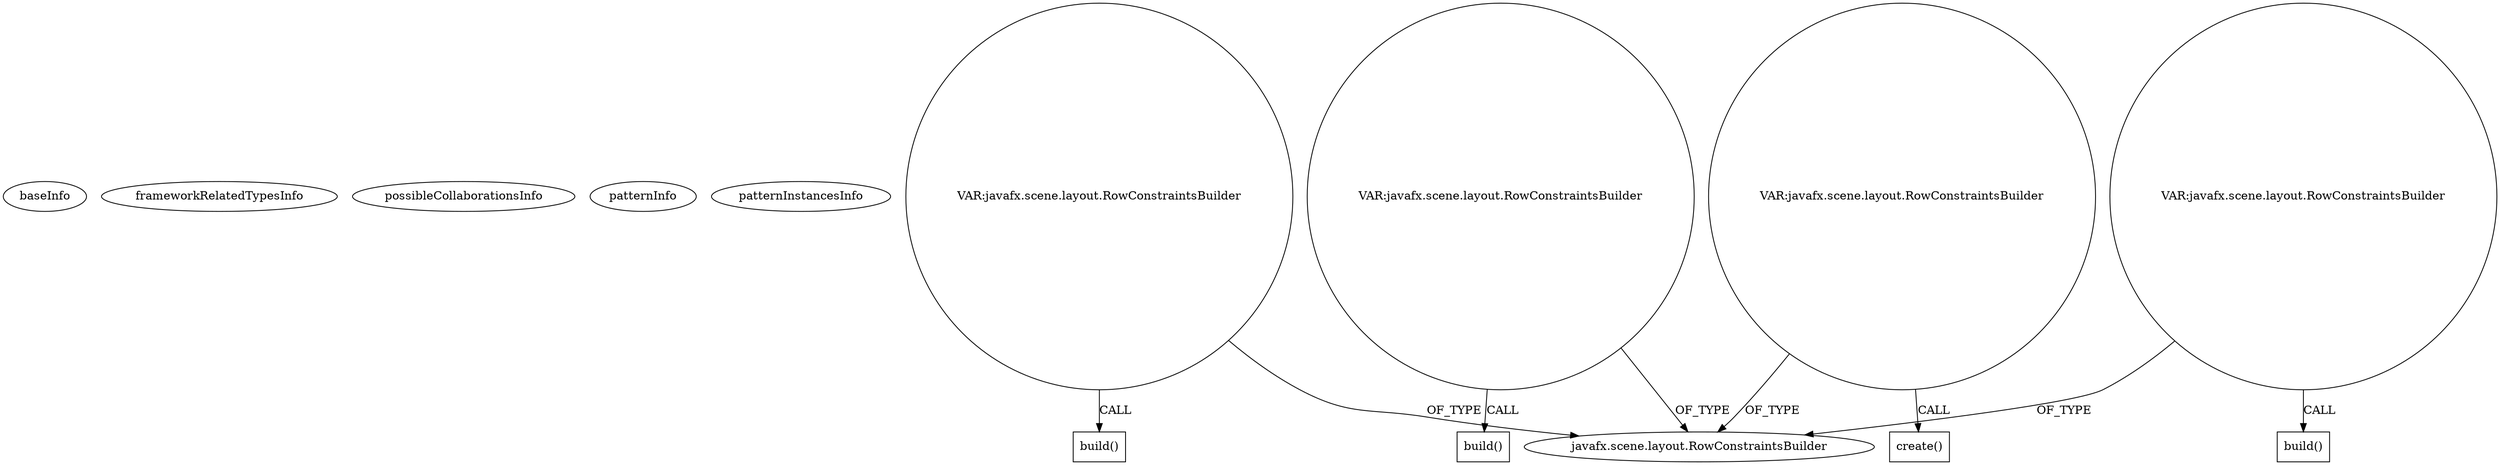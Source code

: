 digraph {
baseInfo[graphId=4588,category="pattern",isAnonymous=false,possibleRelation=false]
frameworkRelatedTypesInfo[]
possibleCollaborationsInfo[]
patternInfo[frequency=2.0,patternRootClient=null]
patternInstancesInfo[0="rihani-PrayerTime~/rihani-PrayerTime/PrayerTime-master/src/javafxapplication4/JavaFXApplication4.java~JavaFXApplication4~4038",1="SaiPradeepDandem-javafx2-gradient-builder~/SaiPradeepDandem-javafx2-gradient-builder/javafx2-gradient-builder-master/src/main/java/com/javafx/gradientbuilder/application/LinearSettingsLayout.java~LinearSettingsLayout~1172"]
895[label="javafx.scene.layout.RowConstraintsBuilder",vertexType="FRAMEWORK_CLASS_TYPE",isFrameworkType=false]
966[label="VAR:javafx.scene.layout.RowConstraintsBuilder",vertexType="VARIABLE_EXPRESION",isFrameworkType=false,shape=circle]
967[label="build()",vertexType="INSIDE_CALL",isFrameworkType=false,shape=box]
1110[label="VAR:javafx.scene.layout.RowConstraintsBuilder",vertexType="VARIABLE_EXPRESION",isFrameworkType=false,shape=circle]
1111[label="build()",vertexType="INSIDE_CALL",isFrameworkType=false,shape=box]
950[label="VAR:javafx.scene.layout.RowConstraintsBuilder",vertexType="VARIABLE_EXPRESION",isFrameworkType=false,shape=circle]
951[label="build()",vertexType="INSIDE_CALL",isFrameworkType=false,shape=box]
899[label="VAR:javafx.scene.layout.RowConstraintsBuilder",vertexType="VARIABLE_EXPRESION",isFrameworkType=false,shape=circle]
925[label="create()",vertexType="INSIDE_CALL",isFrameworkType=false,shape=box]
1110->895[label="OF_TYPE"]
899->895[label="OF_TYPE"]
1110->1111[label="CALL"]
950->895[label="OF_TYPE"]
950->951[label="CALL"]
966->895[label="OF_TYPE"]
966->967[label="CALL"]
899->925[label="CALL"]
}

